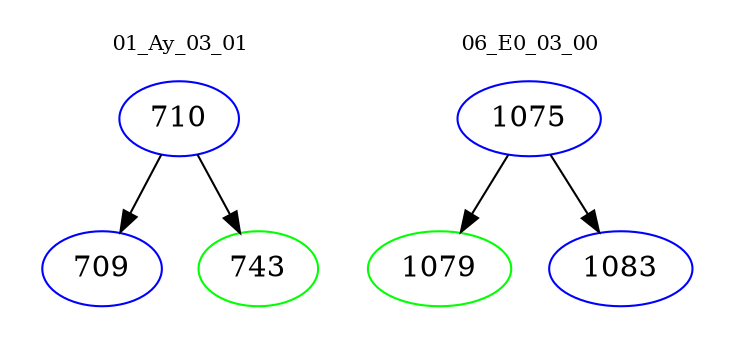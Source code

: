 digraph{
subgraph cluster_0 {
color = white
label = "01_Ay_03_01";
fontsize=10;
T0_710 [label="710", color="blue"]
T0_710 -> T0_709 [color="black"]
T0_709 [label="709", color="blue"]
T0_710 -> T0_743 [color="black"]
T0_743 [label="743", color="green"]
}
subgraph cluster_1 {
color = white
label = "06_E0_03_00";
fontsize=10;
T1_1075 [label="1075", color="blue"]
T1_1075 -> T1_1079 [color="black"]
T1_1079 [label="1079", color="green"]
T1_1075 -> T1_1083 [color="black"]
T1_1083 [label="1083", color="blue"]
}
}
